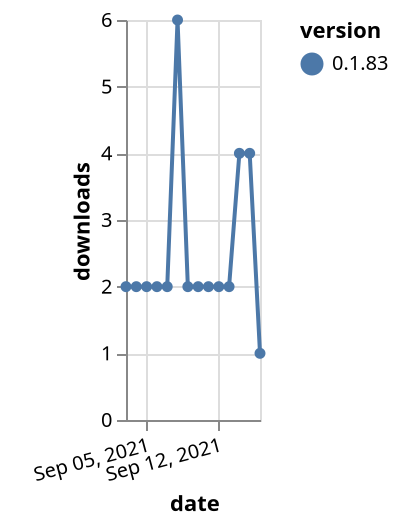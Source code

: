 {"$schema": "https://vega.github.io/schema/vega-lite/v5.json", "description": "A simple bar chart with embedded data.", "data": {"values": [{"date": "2021-09-03", "total": 2876, "delta": 2, "version": "0.1.83"}, {"date": "2021-09-04", "total": 2878, "delta": 2, "version": "0.1.83"}, {"date": "2021-09-05", "total": 2880, "delta": 2, "version": "0.1.83"}, {"date": "2021-09-06", "total": 2882, "delta": 2, "version": "0.1.83"}, {"date": "2021-09-07", "total": 2884, "delta": 2, "version": "0.1.83"}, {"date": "2021-09-08", "total": 2890, "delta": 6, "version": "0.1.83"}, {"date": "2021-09-09", "total": 2892, "delta": 2, "version": "0.1.83"}, {"date": "2021-09-10", "total": 2894, "delta": 2, "version": "0.1.83"}, {"date": "2021-09-11", "total": 2896, "delta": 2, "version": "0.1.83"}, {"date": "2021-09-12", "total": 2898, "delta": 2, "version": "0.1.83"}, {"date": "2021-09-13", "total": 2900, "delta": 2, "version": "0.1.83"}, {"date": "2021-09-14", "total": 2904, "delta": 4, "version": "0.1.83"}, {"date": "2021-09-15", "total": 2908, "delta": 4, "version": "0.1.83"}, {"date": "2021-09-16", "total": 2909, "delta": 1, "version": "0.1.83"}]}, "width": "container", "mark": {"type": "line", "point": {"filled": true}}, "encoding": {"x": {"field": "date", "type": "temporal", "timeUnit": "yearmonthdate", "title": "date", "axis": {"labelAngle": -15}}, "y": {"field": "delta", "type": "quantitative", "title": "downloads"}, "color": {"field": "version", "type": "nominal"}, "tooltip": {"field": "delta"}}}